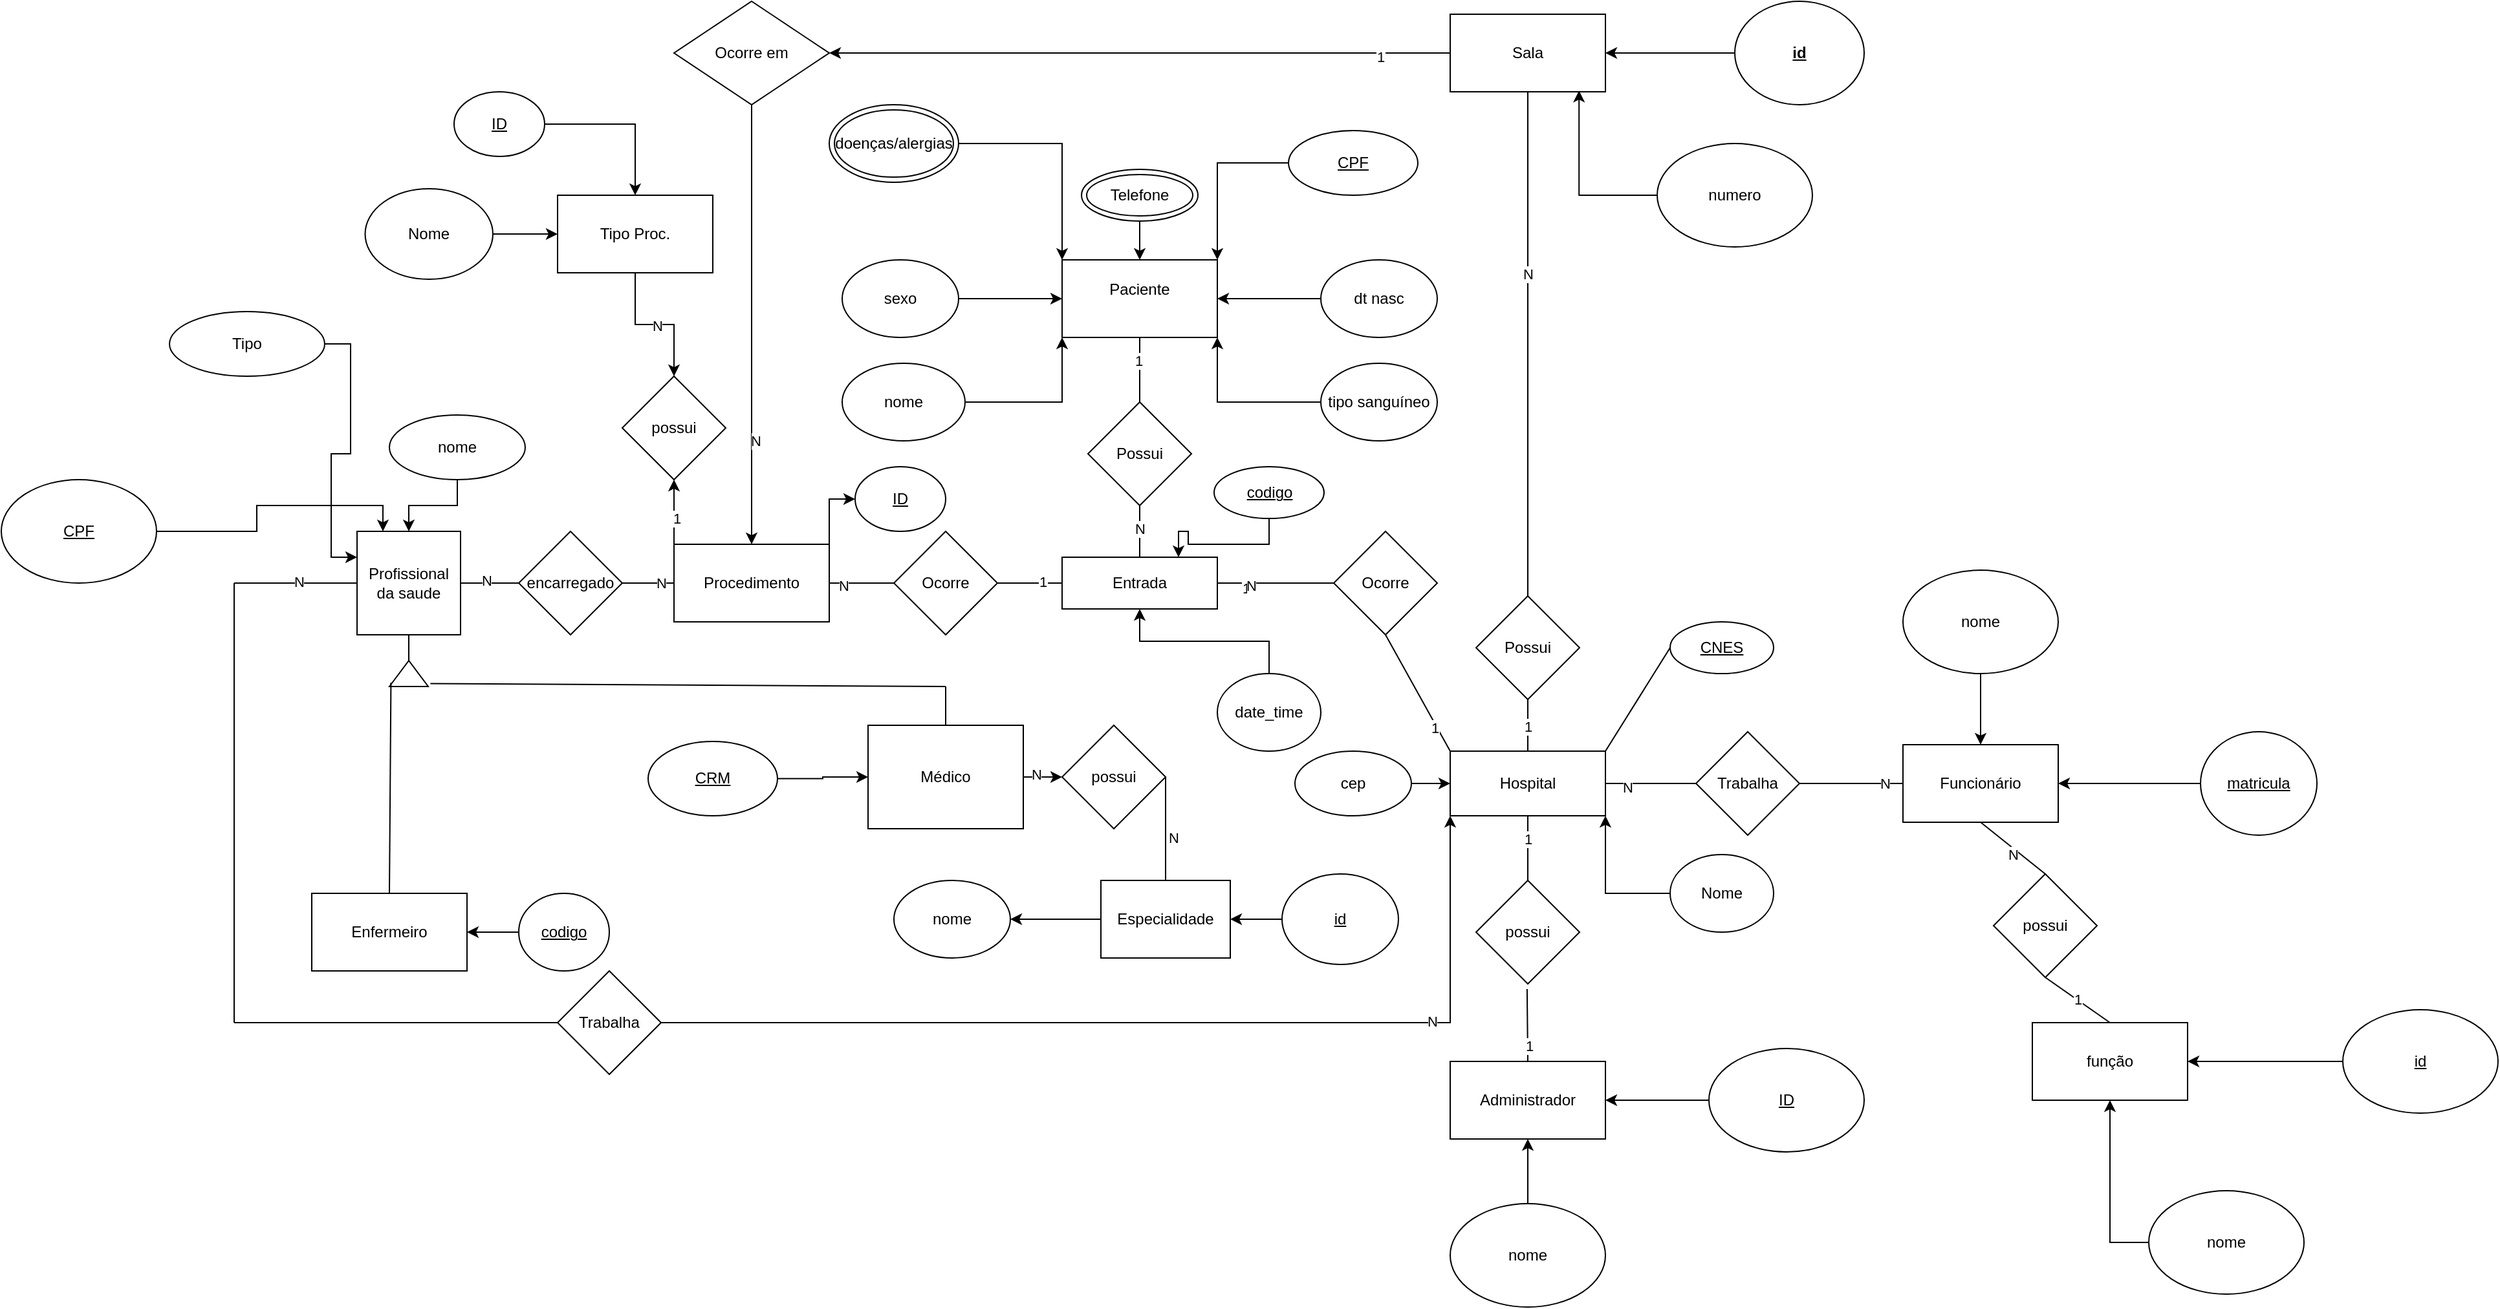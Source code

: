 <mxfile version="28.2.8">
  <diagram name="Página-1" id="BCkuAhqegSF5nuQH7lem">
    <mxGraphModel grid="1" page="1" gridSize="10" guides="1" tooltips="1" connect="1" arrows="1" fold="1" pageScale="1" pageWidth="2100" pageHeight="1200" math="0" shadow="0">
      <root>
        <mxCell id="0" />
        <mxCell id="1" parent="0" />
        <mxCell id="siO_0P9w88WIbejPGnHh-3" style="edgeStyle=orthogonalEdgeStyle;rounded=0;orthogonalLoop=1;jettySize=auto;html=1;" edge="1" parent="1" source="buHm2AWjj7rErDkthwkc-1" target="siO_0P9w88WIbejPGnHh-2">
          <mxGeometry relative="1" as="geometry" />
        </mxCell>
        <mxCell id="siO_0P9w88WIbejPGnHh-6" value="&lt;div&gt;N&lt;/div&gt;" style="edgeLabel;html=1;align=center;verticalAlign=middle;resizable=0;points=[];" connectable="0" vertex="1" parent="siO_0P9w88WIbejPGnHh-3">
          <mxGeometry x="-0.526" y="2" relative="1" as="geometry">
            <mxPoint x="-2" as="offset" />
          </mxGeometry>
        </mxCell>
        <mxCell id="buHm2AWjj7rErDkthwkc-1" value="Médico" style="rounded=0;whiteSpace=wrap;html=1;" vertex="1" parent="1">
          <mxGeometry x="750" y="640" width="120" height="80" as="geometry" />
        </mxCell>
        <mxCell id="buHm2AWjj7rErDkthwkc-2" value="Paciente&lt;div&gt;&lt;br&gt;&lt;/div&gt;" style="rounded=0;whiteSpace=wrap;html=1;" vertex="1" parent="1">
          <mxGeometry x="900" y="280" width="120" height="60" as="geometry" />
        </mxCell>
        <mxCell id="buHm2AWjj7rErDkthwkc-4" value="&lt;div&gt;Hospital&lt;/div&gt;" style="rounded=0;whiteSpace=wrap;html=1;" vertex="1" parent="1">
          <mxGeometry x="1200" y="660" width="120" height="50" as="geometry" />
        </mxCell>
        <mxCell id="siO_0P9w88WIbejPGnHh-150" style="edgeStyle=orthogonalEdgeStyle;rounded=0;orthogonalLoop=1;jettySize=auto;html=1;exitX=0;exitY=0;exitDx=0;exitDy=0;" edge="1" parent="1" source="buHm2AWjj7rErDkthwkc-6" target="siO_0P9w88WIbejPGnHh-149">
          <mxGeometry relative="1" as="geometry" />
        </mxCell>
        <mxCell id="siO_0P9w88WIbejPGnHh-153" value="1" style="edgeLabel;html=1;align=center;verticalAlign=middle;resizable=0;points=[];" connectable="0" vertex="1" parent="siO_0P9w88WIbejPGnHh-150">
          <mxGeometry x="-0.188" y="-2" relative="1" as="geometry">
            <mxPoint as="offset" />
          </mxGeometry>
        </mxCell>
        <mxCell id="siO_0P9w88WIbejPGnHh-160" style="edgeStyle=orthogonalEdgeStyle;rounded=0;orthogonalLoop=1;jettySize=auto;html=1;exitX=1;exitY=0;exitDx=0;exitDy=0;entryX=0;entryY=0.5;entryDx=0;entryDy=0;" edge="1" parent="1" source="buHm2AWjj7rErDkthwkc-6" target="siO_0P9w88WIbejPGnHh-158">
          <mxGeometry relative="1" as="geometry" />
        </mxCell>
        <mxCell id="buHm2AWjj7rErDkthwkc-6" value="&lt;div&gt;Procedimento&lt;/div&gt;" style="rounded=0;whiteSpace=wrap;html=1;" vertex="1" parent="1">
          <mxGeometry x="600" y="500" width="120" height="60" as="geometry" />
        </mxCell>
        <mxCell id="siO_0P9w88WIbejPGnHh-89" style="edgeStyle=orthogonalEdgeStyle;rounded=0;orthogonalLoop=1;jettySize=auto;html=1;" edge="1" parent="1" source="buHm2AWjj7rErDkthwkc-7" target="siO_0P9w88WIbejPGnHh-90">
          <mxGeometry relative="1" as="geometry">
            <mxPoint x="810" y="190" as="targetPoint" />
          </mxGeometry>
        </mxCell>
        <mxCell id="siO_0P9w88WIbejPGnHh-93" value="1" style="edgeLabel;html=1;align=center;verticalAlign=middle;resizable=0;points=[];" connectable="0" vertex="1" parent="siO_0P9w88WIbejPGnHh-89">
          <mxGeometry x="-0.776" y="3" relative="1" as="geometry">
            <mxPoint as="offset" />
          </mxGeometry>
        </mxCell>
        <mxCell id="buHm2AWjj7rErDkthwkc-7" value="&lt;div&gt;Sala&lt;/div&gt;" style="rounded=0;whiteSpace=wrap;html=1;" vertex="1" parent="1">
          <mxGeometry x="1200" y="90" width="120" height="60" as="geometry" />
        </mxCell>
        <mxCell id="buHm2AWjj7rErDkthwkc-8" value="&lt;div&gt;Enfermeiro&lt;/div&gt;" style="rounded=0;whiteSpace=wrap;html=1;" vertex="1" parent="1">
          <mxGeometry x="320" y="770" width="120" height="60" as="geometry" />
        </mxCell>
        <mxCell id="buHm2AWjj7rErDkthwkc-9" value="&lt;div&gt;Funcionário&lt;/div&gt;" style="rounded=0;whiteSpace=wrap;html=1;" vertex="1" parent="1">
          <mxGeometry x="1550" y="655" width="120" height="60" as="geometry" />
        </mxCell>
        <mxCell id="buHm2AWjj7rErDkthwkc-10" value="&lt;div&gt;Administrador&lt;/div&gt;" style="rounded=0;whiteSpace=wrap;html=1;" vertex="1" parent="1">
          <mxGeometry x="1200" y="900" width="120" height="60" as="geometry" />
        </mxCell>
        <mxCell id="siO_0P9w88WIbejPGnHh-133" style="edgeStyle=orthogonalEdgeStyle;rounded=0;orthogonalLoop=1;jettySize=auto;html=1;" edge="1" parent="1" source="buHm2AWjj7rErDkthwkc-11" target="siO_0P9w88WIbejPGnHh-134">
          <mxGeometry relative="1" as="geometry">
            <mxPoint x="880" y="790.0" as="targetPoint" />
          </mxGeometry>
        </mxCell>
        <mxCell id="buHm2AWjj7rErDkthwkc-11" value="&lt;div&gt;Especialidade&lt;/div&gt;" style="rounded=0;whiteSpace=wrap;html=1;" vertex="1" parent="1">
          <mxGeometry x="930" y="760" width="100" height="60" as="geometry" />
        </mxCell>
        <mxCell id="buHm2AWjj7rErDkthwkc-12" value="&lt;div&gt;Entrada&lt;/div&gt;" style="rounded=0;whiteSpace=wrap;html=1;" vertex="1" parent="1">
          <mxGeometry x="900" y="510" width="120" height="40" as="geometry" />
        </mxCell>
        <mxCell id="siO_0P9w88WIbejPGnHh-2" value="possui" style="rhombus;whiteSpace=wrap;html=1;" vertex="1" parent="1">
          <mxGeometry x="900" y="640" width="80" height="80" as="geometry" />
        </mxCell>
        <mxCell id="siO_0P9w88WIbejPGnHh-9" style="edgeStyle=orthogonalEdgeStyle;rounded=0;orthogonalLoop=1;jettySize=auto;html=1;entryX=0;entryY=1;entryDx=0;entryDy=0;" edge="1" parent="1" source="siO_0P9w88WIbejPGnHh-7" target="buHm2AWjj7rErDkthwkc-4">
          <mxGeometry relative="1" as="geometry" />
        </mxCell>
        <mxCell id="siO_0P9w88WIbejPGnHh-11" value="&lt;div&gt;N&lt;/div&gt;" style="edgeLabel;html=1;align=center;verticalAlign=middle;resizable=0;points=[];" connectable="0" vertex="1" parent="siO_0P9w88WIbejPGnHh-9">
          <mxGeometry x="0.548" y="1" relative="1" as="geometry">
            <mxPoint as="offset" />
          </mxGeometry>
        </mxCell>
        <mxCell id="siO_0P9w88WIbejPGnHh-7" value="Trabalha" style="rhombus;whiteSpace=wrap;html=1;" vertex="1" parent="1">
          <mxGeometry x="510" y="830" width="80" height="80" as="geometry" />
        </mxCell>
        <mxCell id="siO_0P9w88WIbejPGnHh-12" value="possui" style="rhombus;whiteSpace=wrap;html=1;" vertex="1" parent="1">
          <mxGeometry x="1220" y="760" width="80" height="80" as="geometry" />
        </mxCell>
        <mxCell id="siO_0P9w88WIbejPGnHh-15" value="" style="endArrow=none;html=1;rounded=0;entryX=0.5;entryY=1;entryDx=0;entryDy=0;exitX=0.5;exitY=0;exitDx=0;exitDy=0;" edge="1" parent="1" source="siO_0P9w88WIbejPGnHh-12" target="buHm2AWjj7rErDkthwkc-4">
          <mxGeometry width="50" height="50" relative="1" as="geometry">
            <mxPoint x="1245" y="770" as="sourcePoint" />
            <mxPoint x="1295" y="720" as="targetPoint" />
          </mxGeometry>
        </mxCell>
        <mxCell id="siO_0P9w88WIbejPGnHh-20" value="&lt;div&gt;1&lt;/div&gt;" style="edgeLabel;html=1;align=center;verticalAlign=middle;resizable=0;points=[];" connectable="0" vertex="1" parent="siO_0P9w88WIbejPGnHh-15">
          <mxGeometry x="0.28" relative="1" as="geometry">
            <mxPoint as="offset" />
          </mxGeometry>
        </mxCell>
        <mxCell id="siO_0P9w88WIbejPGnHh-19" value="" style="endArrow=none;html=1;rounded=0;entryX=0.493;entryY=1.05;entryDx=0;entryDy=0;entryPerimeter=0;exitX=0.5;exitY=0;exitDx=0;exitDy=0;" edge="1" parent="1" source="buHm2AWjj7rErDkthwkc-10" target="siO_0P9w88WIbejPGnHh-12">
          <mxGeometry width="50" height="50" relative="1" as="geometry">
            <mxPoint x="1200" y="890" as="sourcePoint" />
            <mxPoint x="1250" y="840" as="targetPoint" />
          </mxGeometry>
        </mxCell>
        <mxCell id="siO_0P9w88WIbejPGnHh-21" value="&lt;div&gt;1&lt;/div&gt;" style="edgeLabel;html=1;align=center;verticalAlign=middle;resizable=0;points=[];" connectable="0" vertex="1" parent="siO_0P9w88WIbejPGnHh-19">
          <mxGeometry x="-0.551" y="-1" relative="1" as="geometry">
            <mxPoint as="offset" />
          </mxGeometry>
        </mxCell>
        <mxCell id="siO_0P9w88WIbejPGnHh-22" value="&lt;div&gt;Trabalha&lt;/div&gt;" style="rhombus;whiteSpace=wrap;html=1;" vertex="1" parent="1">
          <mxGeometry x="1390" y="645" width="80" height="80" as="geometry" />
        </mxCell>
        <mxCell id="siO_0P9w88WIbejPGnHh-24" value="" style="endArrow=none;html=1;rounded=0;exitX=1;exitY=0.5;exitDx=0;exitDy=0;entryX=0;entryY=0.5;entryDx=0;entryDy=0;" edge="1" parent="1" source="buHm2AWjj7rErDkthwkc-4" target="siO_0P9w88WIbejPGnHh-22">
          <mxGeometry width="50" height="50" relative="1" as="geometry">
            <mxPoint x="1440" y="680" as="sourcePoint" />
            <mxPoint x="1490" y="630" as="targetPoint" />
          </mxGeometry>
        </mxCell>
        <mxCell id="siO_0P9w88WIbejPGnHh-26" value="N" style="edgeLabel;html=1;align=center;verticalAlign=middle;resizable=0;points=[];" connectable="0" vertex="1" parent="siO_0P9w88WIbejPGnHh-24">
          <mxGeometry x="-0.514" y="-3" relative="1" as="geometry">
            <mxPoint as="offset" />
          </mxGeometry>
        </mxCell>
        <mxCell id="siO_0P9w88WIbejPGnHh-25" value="" style="endArrow=none;html=1;rounded=0;exitX=1;exitY=0.5;exitDx=0;exitDy=0;entryX=0;entryY=0.5;entryDx=0;entryDy=0;" edge="1" parent="1" source="siO_0P9w88WIbejPGnHh-22" target="buHm2AWjj7rErDkthwkc-9">
          <mxGeometry width="50" height="50" relative="1" as="geometry">
            <mxPoint x="1440" y="680" as="sourcePoint" />
            <mxPoint x="1490" y="630" as="targetPoint" />
          </mxGeometry>
        </mxCell>
        <mxCell id="siO_0P9w88WIbejPGnHh-27" value="&lt;div&gt;N&lt;/div&gt;" style="edgeLabel;html=1;align=center;verticalAlign=middle;resizable=0;points=[];" connectable="0" vertex="1" parent="siO_0P9w88WIbejPGnHh-25">
          <mxGeometry x="0.642" relative="1" as="geometry">
            <mxPoint as="offset" />
          </mxGeometry>
        </mxCell>
        <mxCell id="siO_0P9w88WIbejPGnHh-29" value="&lt;div&gt;Possui&lt;/div&gt;" style="rhombus;whiteSpace=wrap;html=1;" vertex="1" parent="1">
          <mxGeometry x="1220" y="540" width="80" height="80" as="geometry" />
        </mxCell>
        <mxCell id="siO_0P9w88WIbejPGnHh-31" value="" style="endArrow=none;html=1;rounded=0;entryX=0.5;entryY=1;entryDx=0;entryDy=0;exitX=0.5;exitY=0;exitDx=0;exitDy=0;" edge="1" parent="1" source="siO_0P9w88WIbejPGnHh-29" target="buHm2AWjj7rErDkthwkc-7">
          <mxGeometry width="50" height="50" relative="1" as="geometry">
            <mxPoint x="1440" y="680" as="sourcePoint" />
            <mxPoint x="1490" y="630" as="targetPoint" />
          </mxGeometry>
        </mxCell>
        <mxCell id="siO_0P9w88WIbejPGnHh-35" value="N" style="edgeLabel;html=1;align=center;verticalAlign=middle;resizable=0;points=[];" connectable="0" vertex="1" parent="siO_0P9w88WIbejPGnHh-31">
          <mxGeometry x="0.278" relative="1" as="geometry">
            <mxPoint as="offset" />
          </mxGeometry>
        </mxCell>
        <mxCell id="siO_0P9w88WIbejPGnHh-33" value="" style="endArrow=none;html=1;rounded=0;entryX=0.5;entryY=1;entryDx=0;entryDy=0;exitX=0.5;exitY=0;exitDx=0;exitDy=0;" edge="1" parent="1" source="buHm2AWjj7rErDkthwkc-4" target="siO_0P9w88WIbejPGnHh-29">
          <mxGeometry width="50" height="50" relative="1" as="geometry">
            <mxPoint x="1440" y="680" as="sourcePoint" />
            <mxPoint x="1490" y="630" as="targetPoint" />
          </mxGeometry>
        </mxCell>
        <mxCell id="siO_0P9w88WIbejPGnHh-34" value="&lt;div&gt;1&lt;/div&gt;" style="edgeLabel;html=1;align=center;verticalAlign=middle;resizable=0;points=[];" connectable="0" vertex="1" parent="siO_0P9w88WIbejPGnHh-33">
          <mxGeometry x="-0.05" relative="1" as="geometry">
            <mxPoint as="offset" />
          </mxGeometry>
        </mxCell>
        <mxCell id="siO_0P9w88WIbejPGnHh-39" value="&lt;div&gt;Ocorre&lt;/div&gt;" style="rhombus;whiteSpace=wrap;html=1;" vertex="1" parent="1">
          <mxGeometry x="1110" y="490" width="80" height="80" as="geometry" />
        </mxCell>
        <mxCell id="siO_0P9w88WIbejPGnHh-40" value="" style="endArrow=none;html=1;rounded=0;entryX=0.5;entryY=1;entryDx=0;entryDy=0;exitX=0;exitY=0;exitDx=0;exitDy=0;" edge="1" parent="1" source="buHm2AWjj7rErDkthwkc-4" target="siO_0P9w88WIbejPGnHh-39">
          <mxGeometry width="50" height="50" relative="1" as="geometry">
            <mxPoint x="1120" y="680" as="sourcePoint" />
            <mxPoint x="1170" y="630" as="targetPoint" />
          </mxGeometry>
        </mxCell>
        <mxCell id="siO_0P9w88WIbejPGnHh-45" value="1" style="edgeLabel;html=1;align=center;verticalAlign=middle;resizable=0;points=[];" connectable="0" vertex="1" parent="siO_0P9w88WIbejPGnHh-40">
          <mxGeometry x="-0.575" y="2" relative="1" as="geometry">
            <mxPoint as="offset" />
          </mxGeometry>
        </mxCell>
        <mxCell id="siO_0P9w88WIbejPGnHh-43" value="" style="endArrow=none;html=1;rounded=0;entryX=0;entryY=0.5;entryDx=0;entryDy=0;exitX=1;exitY=0.5;exitDx=0;exitDy=0;" edge="1" parent="1" source="buHm2AWjj7rErDkthwkc-12" target="siO_0P9w88WIbejPGnHh-39">
          <mxGeometry width="50" height="50" relative="1" as="geometry">
            <mxPoint x="1120" y="680" as="sourcePoint" />
            <mxPoint x="1170" y="630" as="targetPoint" />
          </mxGeometry>
        </mxCell>
        <mxCell id="siO_0P9w88WIbejPGnHh-44" value="1" style="edgeLabel;html=1;align=center;verticalAlign=middle;resizable=0;points=[];" connectable="0" vertex="1" parent="siO_0P9w88WIbejPGnHh-43">
          <mxGeometry x="-0.517" y="-4" relative="1" as="geometry">
            <mxPoint as="offset" />
          </mxGeometry>
        </mxCell>
        <mxCell id="siO_0P9w88WIbejPGnHh-46" value="N" style="edgeLabel;html=1;align=center;verticalAlign=middle;resizable=0;points=[];" connectable="0" vertex="1" parent="siO_0P9w88WIbejPGnHh-43">
          <mxGeometry x="-0.424" y="-2" relative="1" as="geometry">
            <mxPoint as="offset" />
          </mxGeometry>
        </mxCell>
        <mxCell id="siO_0P9w88WIbejPGnHh-47" value="&lt;div&gt;Possui&lt;/div&gt;" style="rhombus;whiteSpace=wrap;html=1;" vertex="1" parent="1">
          <mxGeometry x="920" y="390" width="80" height="80" as="geometry" />
        </mxCell>
        <mxCell id="siO_0P9w88WIbejPGnHh-48" value="" style="endArrow=none;html=1;rounded=0;exitX=0.5;exitY=0;exitDx=0;exitDy=0;entryX=0.5;entryY=1;entryDx=0;entryDy=0;" edge="1" parent="1" source="buHm2AWjj7rErDkthwkc-12" target="siO_0P9w88WIbejPGnHh-47">
          <mxGeometry width="50" height="50" relative="1" as="geometry">
            <mxPoint x="1090" y="500" as="sourcePoint" />
            <mxPoint x="1140" y="450" as="targetPoint" />
          </mxGeometry>
        </mxCell>
        <mxCell id="siO_0P9w88WIbejPGnHh-51" value="N" style="edgeLabel;html=1;align=center;verticalAlign=middle;resizable=0;points=[];" connectable="0" vertex="1" parent="siO_0P9w88WIbejPGnHh-48">
          <mxGeometry x="0.104" relative="1" as="geometry">
            <mxPoint as="offset" />
          </mxGeometry>
        </mxCell>
        <mxCell id="siO_0P9w88WIbejPGnHh-50" value="" style="endArrow=none;html=1;rounded=0;entryX=0.5;entryY=1;entryDx=0;entryDy=0;exitX=0.5;exitY=0;exitDx=0;exitDy=0;" edge="1" parent="1" source="siO_0P9w88WIbejPGnHh-47" target="buHm2AWjj7rErDkthwkc-2">
          <mxGeometry width="50" height="50" relative="1" as="geometry">
            <mxPoint x="1090" y="500" as="sourcePoint" />
            <mxPoint x="1140" y="450" as="targetPoint" />
          </mxGeometry>
        </mxCell>
        <mxCell id="siO_0P9w88WIbejPGnHh-52" value="&lt;div&gt;1&lt;/div&gt;" style="edgeLabel;html=1;align=center;verticalAlign=middle;resizable=0;points=[];" connectable="0" vertex="1" parent="siO_0P9w88WIbejPGnHh-50">
          <mxGeometry x="0.283" y="1" relative="1" as="geometry">
            <mxPoint as="offset" />
          </mxGeometry>
        </mxCell>
        <mxCell id="siO_0P9w88WIbejPGnHh-55" value="&lt;div&gt;Ocorre&lt;/div&gt;" style="rhombus;whiteSpace=wrap;html=1;" vertex="1" parent="1">
          <mxGeometry x="770" y="490" width="80" height="80" as="geometry" />
        </mxCell>
        <mxCell id="siO_0P9w88WIbejPGnHh-56" value="" style="endArrow=none;html=1;rounded=0;exitX=1;exitY=0.5;exitDx=0;exitDy=0;entryX=0;entryY=0.5;entryDx=0;entryDy=0;" edge="1" parent="1" source="buHm2AWjj7rErDkthwkc-6" target="siO_0P9w88WIbejPGnHh-55">
          <mxGeometry width="50" height="50" relative="1" as="geometry">
            <mxPoint x="950" y="590" as="sourcePoint" />
            <mxPoint x="1000" y="540" as="targetPoint" />
          </mxGeometry>
        </mxCell>
        <mxCell id="siO_0P9w88WIbejPGnHh-58" value="N" style="edgeLabel;html=1;align=center;verticalAlign=middle;resizable=0;points=[];" connectable="0" vertex="1" parent="siO_0P9w88WIbejPGnHh-56">
          <mxGeometry x="-0.571" y="-2" relative="1" as="geometry">
            <mxPoint as="offset" />
          </mxGeometry>
        </mxCell>
        <mxCell id="siO_0P9w88WIbejPGnHh-57" value="" style="endArrow=none;html=1;rounded=0;exitX=1;exitY=0.5;exitDx=0;exitDy=0;entryX=0;entryY=0.5;entryDx=0;entryDy=0;" edge="1" parent="1" source="siO_0P9w88WIbejPGnHh-55" target="buHm2AWjj7rErDkthwkc-12">
          <mxGeometry width="50" height="50" relative="1" as="geometry">
            <mxPoint x="950" y="590" as="sourcePoint" />
            <mxPoint x="1000" y="540" as="targetPoint" />
          </mxGeometry>
        </mxCell>
        <mxCell id="siO_0P9w88WIbejPGnHh-59" value="&lt;div&gt;1&lt;/div&gt;" style="edgeLabel;html=1;align=center;verticalAlign=middle;resizable=0;points=[];" connectable="0" vertex="1" parent="siO_0P9w88WIbejPGnHh-57">
          <mxGeometry x="0.409" y="1" relative="1" as="geometry">
            <mxPoint as="offset" />
          </mxGeometry>
        </mxCell>
        <mxCell id="siO_0P9w88WIbejPGnHh-60" value="" style="triangle;whiteSpace=wrap;html=1;direction=north;" vertex="1" parent="1">
          <mxGeometry x="380" y="590" width="30" height="20" as="geometry" />
        </mxCell>
        <mxCell id="siO_0P9w88WIbejPGnHh-61" value="&lt;div&gt;Profissional&lt;/div&gt;&lt;div&gt;da saude&lt;/div&gt;" style="whiteSpace=wrap;html=1;aspect=fixed;" vertex="1" parent="1">
          <mxGeometry x="355" y="490" width="80" height="80" as="geometry" />
        </mxCell>
        <mxCell id="siO_0P9w88WIbejPGnHh-64" value="encarregado" style="rhombus;whiteSpace=wrap;html=1;" vertex="1" parent="1">
          <mxGeometry x="480" y="490" width="80" height="80" as="geometry" />
        </mxCell>
        <mxCell id="siO_0P9w88WIbejPGnHh-65" value="" style="endArrow=none;html=1;rounded=0;entryX=0;entryY=0.5;entryDx=0;entryDy=0;exitX=1;exitY=0.5;exitDx=0;exitDy=0;" edge="1" parent="1" source="siO_0P9w88WIbejPGnHh-64" target="buHm2AWjj7rErDkthwkc-6">
          <mxGeometry width="50" height="50" relative="1" as="geometry">
            <mxPoint x="520" y="640" as="sourcePoint" />
            <mxPoint x="570" y="590" as="targetPoint" />
          </mxGeometry>
        </mxCell>
        <mxCell id="siO_0P9w88WIbejPGnHh-76" value="N" style="edgeLabel;html=1;align=center;verticalAlign=middle;resizable=0;points=[];" connectable="0" vertex="1" parent="siO_0P9w88WIbejPGnHh-65">
          <mxGeometry x="0.478" relative="1" as="geometry">
            <mxPoint as="offset" />
          </mxGeometry>
        </mxCell>
        <mxCell id="siO_0P9w88WIbejPGnHh-66" value="" style="endArrow=none;html=1;rounded=0;entryX=0;entryY=0.5;entryDx=0;entryDy=0;exitX=1;exitY=0.5;exitDx=0;exitDy=0;" edge="1" parent="1" source="siO_0P9w88WIbejPGnHh-61" target="siO_0P9w88WIbejPGnHh-64">
          <mxGeometry width="50" height="50" relative="1" as="geometry">
            <mxPoint x="520" y="640" as="sourcePoint" />
            <mxPoint x="570" y="590" as="targetPoint" />
          </mxGeometry>
        </mxCell>
        <mxCell id="siO_0P9w88WIbejPGnHh-77" value="N" style="edgeLabel;html=1;align=center;verticalAlign=middle;resizable=0;points=[];" connectable="0" vertex="1" parent="siO_0P9w88WIbejPGnHh-66">
          <mxGeometry x="-0.104" y="2" relative="1" as="geometry">
            <mxPoint as="offset" />
          </mxGeometry>
        </mxCell>
        <mxCell id="siO_0P9w88WIbejPGnHh-68" value="" style="endArrow=none;html=1;rounded=0;exitX=0.5;exitY=0;exitDx=0;exitDy=0;entryX=0.152;entryY=0.04;entryDx=0;entryDy=0;entryPerimeter=0;" edge="1" parent="1" source="buHm2AWjj7rErDkthwkc-8" target="siO_0P9w88WIbejPGnHh-60">
          <mxGeometry width="50" height="50" relative="1" as="geometry">
            <mxPoint x="490" y="720" as="sourcePoint" />
            <mxPoint x="381" y="624" as="targetPoint" />
          </mxGeometry>
        </mxCell>
        <mxCell id="siO_0P9w88WIbejPGnHh-71" value="" style="endArrow=none;html=1;rounded=0;entryX=0.5;entryY=1;entryDx=0;entryDy=0;exitX=1;exitY=0.5;exitDx=0;exitDy=0;" edge="1" parent="1" source="siO_0P9w88WIbejPGnHh-60" target="siO_0P9w88WIbejPGnHh-61">
          <mxGeometry width="50" height="50" relative="1" as="geometry">
            <mxPoint x="490" y="720" as="sourcePoint" />
            <mxPoint x="540" y="670" as="targetPoint" />
          </mxGeometry>
        </mxCell>
        <mxCell id="siO_0P9w88WIbejPGnHh-72" value="" style="endArrow=none;html=1;rounded=0;exitX=0.113;exitY=1.056;exitDx=0;exitDy=0;exitPerimeter=0;" edge="1" parent="1" source="siO_0P9w88WIbejPGnHh-60">
          <mxGeometry width="50" height="50" relative="1" as="geometry">
            <mxPoint x="670" y="650" as="sourcePoint" />
            <mxPoint x="810" y="610" as="targetPoint" />
          </mxGeometry>
        </mxCell>
        <mxCell id="siO_0P9w88WIbejPGnHh-73" value="" style="endArrow=none;html=1;rounded=0;exitX=0.5;exitY=0;exitDx=0;exitDy=0;" edge="1" parent="1" source="buHm2AWjj7rErDkthwkc-1">
          <mxGeometry width="50" height="50" relative="1" as="geometry">
            <mxPoint x="670" y="650" as="sourcePoint" />
            <mxPoint x="810" y="610" as="targetPoint" />
          </mxGeometry>
        </mxCell>
        <mxCell id="siO_0P9w88WIbejPGnHh-81" value="" style="endArrow=none;html=1;rounded=0;entryX=0;entryY=0.5;entryDx=0;entryDy=0;" edge="1" parent="1" target="siO_0P9w88WIbejPGnHh-7">
          <mxGeometry width="50" height="50" relative="1" as="geometry">
            <mxPoint x="260" y="870" as="sourcePoint" />
            <mxPoint x="720" y="620" as="targetPoint" />
          </mxGeometry>
        </mxCell>
        <mxCell id="siO_0P9w88WIbejPGnHh-82" value="" style="endArrow=none;html=1;rounded=0;" edge="1" parent="1">
          <mxGeometry width="50" height="50" relative="1" as="geometry">
            <mxPoint x="260" y="870" as="sourcePoint" />
            <mxPoint x="260" y="530" as="targetPoint" />
          </mxGeometry>
        </mxCell>
        <mxCell id="siO_0P9w88WIbejPGnHh-83" value="" style="endArrow=none;html=1;rounded=0;exitX=0;exitY=0.5;exitDx=0;exitDy=0;" edge="1" parent="1" source="siO_0P9w88WIbejPGnHh-61">
          <mxGeometry width="50" height="50" relative="1" as="geometry">
            <mxPoint x="670" y="670" as="sourcePoint" />
            <mxPoint x="260" y="530" as="targetPoint" />
          </mxGeometry>
        </mxCell>
        <mxCell id="siO_0P9w88WIbejPGnHh-85" value="N" style="edgeLabel;html=1;align=center;verticalAlign=middle;resizable=0;points=[];" connectable="0" vertex="1" parent="siO_0P9w88WIbejPGnHh-83">
          <mxGeometry x="-0.04" y="-1" relative="1" as="geometry">
            <mxPoint as="offset" />
          </mxGeometry>
        </mxCell>
        <mxCell id="siO_0P9w88WIbejPGnHh-87" value="" style="endArrow=none;html=1;rounded=0;entryX=1;entryY=0.5;entryDx=0;entryDy=0;exitX=0.5;exitY=0;exitDx=0;exitDy=0;" edge="1" parent="1" source="buHm2AWjj7rErDkthwkc-11" target="siO_0P9w88WIbejPGnHh-2">
          <mxGeometry width="50" height="50" relative="1" as="geometry">
            <mxPoint x="1070" y="790" as="sourcePoint" />
            <mxPoint x="1080" y="680" as="targetPoint" />
          </mxGeometry>
        </mxCell>
        <mxCell id="siO_0P9w88WIbejPGnHh-88" value="N" style="edgeLabel;html=1;align=center;verticalAlign=middle;resizable=0;points=[];" connectable="0" vertex="1" parent="siO_0P9w88WIbejPGnHh-87">
          <mxGeometry x="-0.144" y="-6" relative="1" as="geometry">
            <mxPoint y="1" as="offset" />
          </mxGeometry>
        </mxCell>
        <mxCell id="siO_0P9w88WIbejPGnHh-91" style="edgeStyle=orthogonalEdgeStyle;rounded=0;orthogonalLoop=1;jettySize=auto;html=1;entryX=0.5;entryY=0;entryDx=0;entryDy=0;" edge="1" parent="1" source="siO_0P9w88WIbejPGnHh-90" target="buHm2AWjj7rErDkthwkc-6">
          <mxGeometry relative="1" as="geometry" />
        </mxCell>
        <mxCell id="siO_0P9w88WIbejPGnHh-92" value="&lt;div&gt;N&lt;/div&gt;" style="edgeLabel;html=1;align=center;verticalAlign=middle;resizable=0;points=[];" connectable="0" vertex="1" parent="siO_0P9w88WIbejPGnHh-91">
          <mxGeometry x="0.527" y="3" relative="1" as="geometry">
            <mxPoint as="offset" />
          </mxGeometry>
        </mxCell>
        <mxCell id="siO_0P9w88WIbejPGnHh-90" value="Ocorre em" style="rhombus;whiteSpace=wrap;html=1;" vertex="1" parent="1">
          <mxGeometry x="600" y="80" width="120" height="80" as="geometry" />
        </mxCell>
        <mxCell id="siO_0P9w88WIbejPGnHh-98" style="edgeStyle=orthogonalEdgeStyle;rounded=0;orthogonalLoop=1;jettySize=auto;html=1;entryX=0.5;entryY=0;entryDx=0;entryDy=0;" edge="1" parent="1" source="siO_0P9w88WIbejPGnHh-96" target="buHm2AWjj7rErDkthwkc-2">
          <mxGeometry relative="1" as="geometry" />
        </mxCell>
        <mxCell id="siO_0P9w88WIbejPGnHh-96" value="Telefone" style="ellipse;shape=doubleEllipse;whiteSpace=wrap;html=1;" vertex="1" parent="1">
          <mxGeometry x="915" y="210" width="90" height="40" as="geometry" />
        </mxCell>
        <mxCell id="siO_0P9w88WIbejPGnHh-99" value="&lt;u&gt;CNES&lt;/u&gt;" style="ellipse;whiteSpace=wrap;html=1;" vertex="1" parent="1">
          <mxGeometry x="1370" y="560" width="80" height="40" as="geometry" />
        </mxCell>
        <mxCell id="siO_0P9w88WIbejPGnHh-100" value="" style="endArrow=none;html=1;rounded=0;exitX=1;exitY=0;exitDx=0;exitDy=0;entryX=0;entryY=0.5;entryDx=0;entryDy=0;" edge="1" parent="1" source="buHm2AWjj7rErDkthwkc-4" target="siO_0P9w88WIbejPGnHh-99">
          <mxGeometry width="50" height="50" relative="1" as="geometry">
            <mxPoint x="1500" y="770" as="sourcePoint" />
            <mxPoint x="1550" y="720" as="targetPoint" />
          </mxGeometry>
        </mxCell>
        <mxCell id="siO_0P9w88WIbejPGnHh-103" style="edgeStyle=orthogonalEdgeStyle;rounded=0;orthogonalLoop=1;jettySize=auto;html=1;entryX=1;entryY=0.5;entryDx=0;entryDy=0;" edge="1" parent="1" source="siO_0P9w88WIbejPGnHh-102" target="buHm2AWjj7rErDkthwkc-2">
          <mxGeometry relative="1" as="geometry" />
        </mxCell>
        <mxCell id="siO_0P9w88WIbejPGnHh-102" value="&lt;div&gt;dt nasc&lt;/div&gt;" style="ellipse;whiteSpace=wrap;html=1;" vertex="1" parent="1">
          <mxGeometry x="1100" y="280" width="90" height="60" as="geometry" />
        </mxCell>
        <mxCell id="siO_0P9w88WIbejPGnHh-105" style="edgeStyle=orthogonalEdgeStyle;rounded=0;orthogonalLoop=1;jettySize=auto;html=1;entryX=0;entryY=0.5;entryDx=0;entryDy=0;" edge="1" parent="1" source="siO_0P9w88WIbejPGnHh-104" target="buHm2AWjj7rErDkthwkc-2">
          <mxGeometry relative="1" as="geometry" />
        </mxCell>
        <mxCell id="siO_0P9w88WIbejPGnHh-104" value="sexo" style="ellipse;whiteSpace=wrap;html=1;" vertex="1" parent="1">
          <mxGeometry x="730" y="280" width="90" height="60" as="geometry" />
        </mxCell>
        <mxCell id="siO_0P9w88WIbejPGnHh-107" style="edgeStyle=orthogonalEdgeStyle;rounded=0;orthogonalLoop=1;jettySize=auto;html=1;entryX=0;entryY=0.5;entryDx=0;entryDy=0;" edge="1" parent="1" source="siO_0P9w88WIbejPGnHh-106" target="buHm2AWjj7rErDkthwkc-1">
          <mxGeometry relative="1" as="geometry" />
        </mxCell>
        <mxCell id="siO_0P9w88WIbejPGnHh-106" value="&lt;u&gt;CRM&lt;/u&gt;" style="ellipse;whiteSpace=wrap;html=1;" vertex="1" parent="1">
          <mxGeometry x="580" y="652.5" width="100" height="57.5" as="geometry" />
        </mxCell>
        <mxCell id="siO_0P9w88WIbejPGnHh-109" style="edgeStyle=orthogonalEdgeStyle;rounded=0;orthogonalLoop=1;jettySize=auto;html=1;entryX=0;entryY=1;entryDx=0;entryDy=0;" edge="1" parent="1" source="siO_0P9w88WIbejPGnHh-108" target="buHm2AWjj7rErDkthwkc-2">
          <mxGeometry relative="1" as="geometry" />
        </mxCell>
        <mxCell id="siO_0P9w88WIbejPGnHh-108" value="nome" style="ellipse;whiteSpace=wrap;html=1;" vertex="1" parent="1">
          <mxGeometry x="730" y="360" width="95" height="60" as="geometry" />
        </mxCell>
        <mxCell id="siO_0P9w88WIbejPGnHh-112" style="edgeStyle=orthogonalEdgeStyle;rounded=0;orthogonalLoop=1;jettySize=auto;html=1;entryX=1;entryY=1;entryDx=0;entryDy=0;" edge="1" parent="1" source="siO_0P9w88WIbejPGnHh-110" target="buHm2AWjj7rErDkthwkc-2">
          <mxGeometry relative="1" as="geometry" />
        </mxCell>
        <mxCell id="siO_0P9w88WIbejPGnHh-110" value="tipo sanguíneo" style="ellipse;whiteSpace=wrap;html=1;" vertex="1" parent="1">
          <mxGeometry x="1100" y="360" width="90" height="60" as="geometry" />
        </mxCell>
        <mxCell id="siO_0P9w88WIbejPGnHh-114" style="edgeStyle=orthogonalEdgeStyle;rounded=0;orthogonalLoop=1;jettySize=auto;html=1;entryX=0;entryY=0;entryDx=0;entryDy=0;exitX=1;exitY=0.5;exitDx=0;exitDy=0;" edge="1" parent="1" source="siO_0P9w88WIbejPGnHh-115" target="buHm2AWjj7rErDkthwkc-2">
          <mxGeometry relative="1" as="geometry">
            <mxPoint x="825.0" y="185.048" as="sourcePoint" />
          </mxGeometry>
        </mxCell>
        <mxCell id="siO_0P9w88WIbejPGnHh-115" value="&lt;div&gt;doenças/alergias&lt;/div&gt;" style="ellipse;shape=doubleEllipse;whiteSpace=wrap;html=1;" vertex="1" parent="1">
          <mxGeometry x="720" y="160" width="100" height="60" as="geometry" />
        </mxCell>
        <mxCell id="siO_0P9w88WIbejPGnHh-119" style="edgeStyle=orthogonalEdgeStyle;rounded=0;orthogonalLoop=1;jettySize=auto;html=1;entryX=1;entryY=0.5;entryDx=0;entryDy=0;" edge="1" parent="1" source="siO_0P9w88WIbejPGnHh-118" target="buHm2AWjj7rErDkthwkc-9">
          <mxGeometry relative="1" as="geometry" />
        </mxCell>
        <mxCell id="siO_0P9w88WIbejPGnHh-118" value="&lt;u&gt;matricula&lt;/u&gt;" style="ellipse;whiteSpace=wrap;html=1;" vertex="1" parent="1">
          <mxGeometry x="1780" y="645" width="90" height="80" as="geometry" />
        </mxCell>
        <mxCell id="siO_0P9w88WIbejPGnHh-123" style="edgeStyle=orthogonalEdgeStyle;rounded=0;orthogonalLoop=1;jettySize=auto;html=1;entryX=0.5;entryY=0;entryDx=0;entryDy=0;" edge="1" parent="1" source="siO_0P9w88WIbejPGnHh-122" target="buHm2AWjj7rErDkthwkc-9">
          <mxGeometry relative="1" as="geometry" />
        </mxCell>
        <mxCell id="siO_0P9w88WIbejPGnHh-122" value="nome" style="ellipse;whiteSpace=wrap;html=1;" vertex="1" parent="1">
          <mxGeometry x="1550" y="520" width="120" height="80" as="geometry" />
        </mxCell>
        <mxCell id="siO_0P9w88WIbejPGnHh-126" style="edgeStyle=orthogonalEdgeStyle;rounded=0;orthogonalLoop=1;jettySize=auto;html=1;entryX=1;entryY=0.5;entryDx=0;entryDy=0;" edge="1" parent="1" source="siO_0P9w88WIbejPGnHh-125" target="buHm2AWjj7rErDkthwkc-8">
          <mxGeometry relative="1" as="geometry" />
        </mxCell>
        <mxCell id="siO_0P9w88WIbejPGnHh-125" value="&lt;u&gt;codigo&lt;/u&gt;" style="ellipse;whiteSpace=wrap;html=1;" vertex="1" parent="1">
          <mxGeometry x="480" y="770" width="70" height="60" as="geometry" />
        </mxCell>
        <mxCell id="siO_0P9w88WIbejPGnHh-132" style="edgeStyle=orthogonalEdgeStyle;rounded=0;orthogonalLoop=1;jettySize=auto;html=1;entryX=0.5;entryY=0;entryDx=0;entryDy=0;" edge="1" parent="1" source="siO_0P9w88WIbejPGnHh-130" target="siO_0P9w88WIbejPGnHh-61">
          <mxGeometry relative="1" as="geometry" />
        </mxCell>
        <mxCell id="siO_0P9w88WIbejPGnHh-130" value="nome" style="ellipse;whiteSpace=wrap;html=1;" vertex="1" parent="1">
          <mxGeometry x="380" y="400" width="105" height="50" as="geometry" />
        </mxCell>
        <mxCell id="siO_0P9w88WIbejPGnHh-134" value="nome" style="ellipse;whiteSpace=wrap;html=1;" vertex="1" parent="1">
          <mxGeometry x="770" y="760" width="90" height="60" as="geometry" />
        </mxCell>
        <mxCell id="siO_0P9w88WIbejPGnHh-136" style="edgeStyle=orthogonalEdgeStyle;rounded=0;orthogonalLoop=1;jettySize=auto;html=1;entryX=1;entryY=0.5;entryDx=0;entryDy=0;" edge="1" parent="1" source="siO_0P9w88WIbejPGnHh-135" target="buHm2AWjj7rErDkthwkc-11">
          <mxGeometry relative="1" as="geometry" />
        </mxCell>
        <mxCell id="siO_0P9w88WIbejPGnHh-135" value="&lt;u&gt;id&lt;/u&gt;" style="ellipse;whiteSpace=wrap;html=1;" vertex="1" parent="1">
          <mxGeometry x="1070" y="755" width="90" height="70" as="geometry" />
        </mxCell>
        <mxCell id="siO_0P9w88WIbejPGnHh-138" style="edgeStyle=orthogonalEdgeStyle;rounded=0;orthogonalLoop=1;jettySize=auto;html=1;entryX=0.5;entryY=1;entryDx=0;entryDy=0;" edge="1" parent="1" source="siO_0P9w88WIbejPGnHh-137" target="buHm2AWjj7rErDkthwkc-10">
          <mxGeometry relative="1" as="geometry" />
        </mxCell>
        <mxCell id="siO_0P9w88WIbejPGnHh-137" value="nome" style="ellipse;whiteSpace=wrap;html=1;" vertex="1" parent="1">
          <mxGeometry x="1200" y="1010" width="120" height="80" as="geometry" />
        </mxCell>
        <mxCell id="siO_0P9w88WIbejPGnHh-140" style="edgeStyle=orthogonalEdgeStyle;rounded=0;orthogonalLoop=1;jettySize=auto;html=1;entryX=1;entryY=0.5;entryDx=0;entryDy=0;" edge="1" parent="1" source="siO_0P9w88WIbejPGnHh-139" target="buHm2AWjj7rErDkthwkc-10">
          <mxGeometry relative="1" as="geometry" />
        </mxCell>
        <mxCell id="siO_0P9w88WIbejPGnHh-139" value="&lt;u&gt;ID&lt;/u&gt;" style="ellipse;whiteSpace=wrap;html=1;" vertex="1" parent="1">
          <mxGeometry x="1400" y="890" width="120" height="80" as="geometry" />
        </mxCell>
        <mxCell id="siO_0P9w88WIbejPGnHh-142" style="edgeStyle=orthogonalEdgeStyle;rounded=0;orthogonalLoop=1;jettySize=auto;html=1;" edge="1" parent="1" source="siO_0P9w88WIbejPGnHh-141" target="buHm2AWjj7rErDkthwkc-12">
          <mxGeometry relative="1" as="geometry" />
        </mxCell>
        <mxCell id="siO_0P9w88WIbejPGnHh-141" value="date_time" style="ellipse;whiteSpace=wrap;html=1;" vertex="1" parent="1">
          <mxGeometry x="1020" y="600" width="80" height="60" as="geometry" />
        </mxCell>
        <mxCell id="siO_0P9w88WIbejPGnHh-144" style="edgeStyle=orthogonalEdgeStyle;rounded=0;orthogonalLoop=1;jettySize=auto;html=1;entryX=1;entryY=1;entryDx=0;entryDy=0;" edge="1" parent="1" source="siO_0P9w88WIbejPGnHh-143" target="buHm2AWjj7rErDkthwkc-4">
          <mxGeometry relative="1" as="geometry" />
        </mxCell>
        <mxCell id="siO_0P9w88WIbejPGnHh-143" value="Nome" style="ellipse;whiteSpace=wrap;html=1;" vertex="1" parent="1">
          <mxGeometry x="1370" y="740" width="80" height="60" as="geometry" />
        </mxCell>
        <mxCell id="siO_0P9w88WIbejPGnHh-147" style="edgeStyle=orthogonalEdgeStyle;rounded=0;orthogonalLoop=1;jettySize=auto;html=1;entryX=0;entryY=0.5;entryDx=0;entryDy=0;" edge="1" parent="1" source="siO_0P9w88WIbejPGnHh-145" target="buHm2AWjj7rErDkthwkc-4">
          <mxGeometry relative="1" as="geometry" />
        </mxCell>
        <mxCell id="siO_0P9w88WIbejPGnHh-145" value="cep" style="ellipse;whiteSpace=wrap;html=1;" vertex="1" parent="1">
          <mxGeometry x="1080" y="660" width="90" height="50" as="geometry" />
        </mxCell>
        <mxCell id="siO_0P9w88WIbejPGnHh-151" style="edgeStyle=orthogonalEdgeStyle;rounded=0;orthogonalLoop=1;jettySize=auto;html=1;entryX=0.5;entryY=0;entryDx=0;entryDy=0;" edge="1" parent="1" source="siO_0P9w88WIbejPGnHh-148" target="siO_0P9w88WIbejPGnHh-149">
          <mxGeometry relative="1" as="geometry" />
        </mxCell>
        <mxCell id="siO_0P9w88WIbejPGnHh-152" value="N" style="edgeLabel;html=1;align=center;verticalAlign=middle;resizable=0;points=[];" connectable="0" vertex="1" parent="siO_0P9w88WIbejPGnHh-151">
          <mxGeometry x="0.032" y="-1" relative="1" as="geometry">
            <mxPoint as="offset" />
          </mxGeometry>
        </mxCell>
        <mxCell id="siO_0P9w88WIbejPGnHh-148" value="Tipo Proc." style="rounded=0;whiteSpace=wrap;html=1;" vertex="1" parent="1">
          <mxGeometry x="510" y="230" width="120" height="60" as="geometry" />
        </mxCell>
        <mxCell id="siO_0P9w88WIbejPGnHh-149" value="possui" style="rhombus;whiteSpace=wrap;html=1;" vertex="1" parent="1">
          <mxGeometry x="560" y="370" width="80" height="80" as="geometry" />
        </mxCell>
        <mxCell id="siO_0P9w88WIbejPGnHh-155" style="edgeStyle=orthogonalEdgeStyle;rounded=0;orthogonalLoop=1;jettySize=auto;html=1;entryX=0.5;entryY=0;entryDx=0;entryDy=0;" edge="1" parent="1" source="siO_0P9w88WIbejPGnHh-154" target="siO_0P9w88WIbejPGnHh-148">
          <mxGeometry relative="1" as="geometry" />
        </mxCell>
        <mxCell id="siO_0P9w88WIbejPGnHh-154" value="&lt;u&gt;ID&lt;/u&gt;" style="ellipse;whiteSpace=wrap;html=1;" vertex="1" parent="1">
          <mxGeometry x="430" y="150" width="70" height="50" as="geometry" />
        </mxCell>
        <mxCell id="siO_0P9w88WIbejPGnHh-157" style="edgeStyle=orthogonalEdgeStyle;rounded=0;orthogonalLoop=1;jettySize=auto;html=1;entryX=0;entryY=0.5;entryDx=0;entryDy=0;" edge="1" parent="1" source="siO_0P9w88WIbejPGnHh-156" target="siO_0P9w88WIbejPGnHh-148">
          <mxGeometry relative="1" as="geometry" />
        </mxCell>
        <mxCell id="siO_0P9w88WIbejPGnHh-156" value="Nome" style="ellipse;whiteSpace=wrap;html=1;" vertex="1" parent="1">
          <mxGeometry x="361.25" y="225" width="98.75" height="70" as="geometry" />
        </mxCell>
        <mxCell id="siO_0P9w88WIbejPGnHh-158" value="&lt;u&gt;ID&lt;/u&gt;" style="ellipse;whiteSpace=wrap;html=1;" vertex="1" parent="1">
          <mxGeometry x="740" y="440" width="70" height="50" as="geometry" />
        </mxCell>
        <mxCell id="siO_0P9w88WIbejPGnHh-164" style="edgeStyle=orthogonalEdgeStyle;rounded=0;orthogonalLoop=1;jettySize=auto;html=1;entryX=1;entryY=0.5;entryDx=0;entryDy=0;" edge="1" parent="1" source="siO_0P9w88WIbejPGnHh-163" target="buHm2AWjj7rErDkthwkc-7">
          <mxGeometry relative="1" as="geometry" />
        </mxCell>
        <mxCell id="siO_0P9w88WIbejPGnHh-163" value="&lt;b&gt;&lt;u&gt;id&lt;/u&gt;&lt;/b&gt;" style="ellipse;whiteSpace=wrap;html=1;" vertex="1" parent="1">
          <mxGeometry x="1420" y="80" width="100" height="80" as="geometry" />
        </mxCell>
        <mxCell id="KaXxjhbdyWxAgQbA5802-1" value="numero" style="ellipse;whiteSpace=wrap;html=1;" vertex="1" parent="1">
          <mxGeometry x="1360" y="190" width="120" height="80" as="geometry" />
        </mxCell>
        <mxCell id="KaXxjhbdyWxAgQbA5802-4" style="edgeStyle=orthogonalEdgeStyle;rounded=0;orthogonalLoop=1;jettySize=auto;html=1;exitX=0;exitY=0.5;exitDx=0;exitDy=0;entryX=0.83;entryY=0.985;entryDx=0;entryDy=0;entryPerimeter=0;" edge="1" parent="1" source="KaXxjhbdyWxAgQbA5802-1" target="buHm2AWjj7rErDkthwkc-7">
          <mxGeometry relative="1" as="geometry" />
        </mxCell>
        <mxCell id="KaXxjhbdyWxAgQbA5802-5" value="função" style="rounded=0;whiteSpace=wrap;html=1;" vertex="1" parent="1">
          <mxGeometry x="1650" y="870" width="120" height="60" as="geometry" />
        </mxCell>
        <mxCell id="KaXxjhbdyWxAgQbA5802-6" value="possui" style="rhombus;whiteSpace=wrap;html=1;" vertex="1" parent="1">
          <mxGeometry x="1620" y="755" width="80" height="80" as="geometry" />
        </mxCell>
        <mxCell id="KaXxjhbdyWxAgQbA5802-8" value="" style="endArrow=none;html=1;rounded=0;entryX=0.5;entryY=1;entryDx=0;entryDy=0;exitX=0.5;exitY=0;exitDx=0;exitDy=0;" edge="1" parent="1" source="KaXxjhbdyWxAgQbA5802-6" target="buHm2AWjj7rErDkthwkc-9">
          <mxGeometry width="50" height="50" relative="1" as="geometry">
            <mxPoint x="1520" y="780" as="sourcePoint" />
            <mxPoint x="1570" y="730" as="targetPoint" />
          </mxGeometry>
        </mxCell>
        <mxCell id="KaXxjhbdyWxAgQbA5802-10" value="N" style="edgeLabel;html=1;align=center;verticalAlign=middle;resizable=0;points=[];" connectable="0" vertex="1" parent="KaXxjhbdyWxAgQbA5802-8">
          <mxGeometry x="-0.062" y="3" relative="1" as="geometry">
            <mxPoint y="1" as="offset" />
          </mxGeometry>
        </mxCell>
        <mxCell id="KaXxjhbdyWxAgQbA5802-9" value="1" style="endArrow=none;html=1;rounded=0;entryX=0.5;entryY=0;entryDx=0;entryDy=0;exitX=0.5;exitY=1;exitDx=0;exitDy=0;" edge="1" parent="1" source="KaXxjhbdyWxAgQbA5802-6" target="KaXxjhbdyWxAgQbA5802-5">
          <mxGeometry width="50" height="50" relative="1" as="geometry">
            <mxPoint x="1520" y="780" as="sourcePoint" />
            <mxPoint x="1570" y="730" as="targetPoint" />
          </mxGeometry>
        </mxCell>
        <mxCell id="KaXxjhbdyWxAgQbA5802-16" style="edgeStyle=orthogonalEdgeStyle;rounded=0;orthogonalLoop=1;jettySize=auto;html=1;exitX=0;exitY=0.5;exitDx=0;exitDy=0;entryX=1;entryY=0.5;entryDx=0;entryDy=0;" edge="1" parent="1" source="KaXxjhbdyWxAgQbA5802-11" target="KaXxjhbdyWxAgQbA5802-5">
          <mxGeometry relative="1" as="geometry">
            <mxPoint x="1780.0" y="899.706" as="targetPoint" />
          </mxGeometry>
        </mxCell>
        <mxCell id="KaXxjhbdyWxAgQbA5802-11" value="&lt;u&gt;id&lt;/u&gt;" style="ellipse;whiteSpace=wrap;html=1;" vertex="1" parent="1">
          <mxGeometry x="1890" y="860" width="120" height="80" as="geometry" />
        </mxCell>
        <mxCell id="KaXxjhbdyWxAgQbA5802-15" style="edgeStyle=orthogonalEdgeStyle;rounded=0;orthogonalLoop=1;jettySize=auto;html=1;exitX=0;exitY=0.5;exitDx=0;exitDy=0;entryX=0.5;entryY=1;entryDx=0;entryDy=0;" edge="1" parent="1" source="KaXxjhbdyWxAgQbA5802-12" target="KaXxjhbdyWxAgQbA5802-5">
          <mxGeometry relative="1" as="geometry" />
        </mxCell>
        <mxCell id="KaXxjhbdyWxAgQbA5802-12" value="nome" style="ellipse;whiteSpace=wrap;html=1;" vertex="1" parent="1">
          <mxGeometry x="1740" y="1000" width="120" height="80" as="geometry" />
        </mxCell>
        <mxCell id="KaXxjhbdyWxAgQbA5802-18" style="edgeStyle=orthogonalEdgeStyle;rounded=0;orthogonalLoop=1;jettySize=auto;html=1;entryX=0;entryY=0.25;entryDx=0;entryDy=0;" edge="1" parent="1" source="KaXxjhbdyWxAgQbA5802-17" target="siO_0P9w88WIbejPGnHh-61">
          <mxGeometry relative="1" as="geometry" />
        </mxCell>
        <mxCell id="KaXxjhbdyWxAgQbA5802-17" value="Tipo" style="ellipse;whiteSpace=wrap;html=1;" vertex="1" parent="1">
          <mxGeometry x="210" y="320" width="120" height="50" as="geometry" />
        </mxCell>
        <mxCell id="KaXxjhbdyWxAgQbA5802-20" style="edgeStyle=orthogonalEdgeStyle;rounded=0;orthogonalLoop=1;jettySize=auto;html=1;entryX=0.25;entryY=0;entryDx=0;entryDy=0;" edge="1" parent="1" source="KaXxjhbdyWxAgQbA5802-19" target="siO_0P9w88WIbejPGnHh-61">
          <mxGeometry relative="1" as="geometry" />
        </mxCell>
        <mxCell id="KaXxjhbdyWxAgQbA5802-19" value="&lt;u&gt;CPF&lt;/u&gt;" style="ellipse;whiteSpace=wrap;html=1;" vertex="1" parent="1">
          <mxGeometry x="80" y="450" width="120" height="80" as="geometry" />
        </mxCell>
        <mxCell id="KaXxjhbdyWxAgQbA5802-22" style="edgeStyle=orthogonalEdgeStyle;rounded=0;orthogonalLoop=1;jettySize=auto;html=1;entryX=1;entryY=0;entryDx=0;entryDy=0;" edge="1" parent="1" source="KaXxjhbdyWxAgQbA5802-21" target="buHm2AWjj7rErDkthwkc-2">
          <mxGeometry relative="1" as="geometry" />
        </mxCell>
        <mxCell id="KaXxjhbdyWxAgQbA5802-21" value="&lt;u&gt;CPF&lt;/u&gt;" style="ellipse;whiteSpace=wrap;html=1;" vertex="1" parent="1">
          <mxGeometry x="1075" y="180" width="100" height="50" as="geometry" />
        </mxCell>
        <mxCell id="KaXxjhbdyWxAgQbA5802-24" style="edgeStyle=orthogonalEdgeStyle;rounded=0;orthogonalLoop=1;jettySize=auto;html=1;entryX=0.75;entryY=0;entryDx=0;entryDy=0;" edge="1" parent="1" source="KaXxjhbdyWxAgQbA5802-23" target="buHm2AWjj7rErDkthwkc-12">
          <mxGeometry relative="1" as="geometry" />
        </mxCell>
        <mxCell id="KaXxjhbdyWxAgQbA5802-23" value="&lt;u&gt;codigo&lt;/u&gt;" style="ellipse;whiteSpace=wrap;html=1;" vertex="1" parent="1">
          <mxGeometry x="1017.5" y="440" width="85" height="40" as="geometry" />
        </mxCell>
      </root>
    </mxGraphModel>
  </diagram>
</mxfile>
